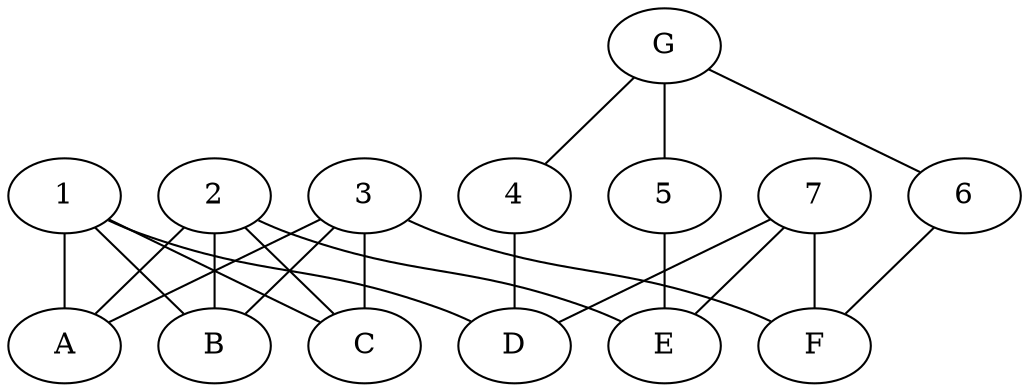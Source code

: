 // https://en.wikipedia.org/wiki/Heawood_graph
graph {
    1 -- A
    1 -- B
    1 -- C

    2 -- A
    2 -- B
    2 -- C

    3 -- A
    3 -- B
    3 -- C

    4 -- D
    5 -- E
    6 -- F

    1 -- D
    2 -- E
    3 -- F

    7 -- D
    7 -- E
    7 -- F

    G -- 4
    G -- 5
    G -- 6
}
